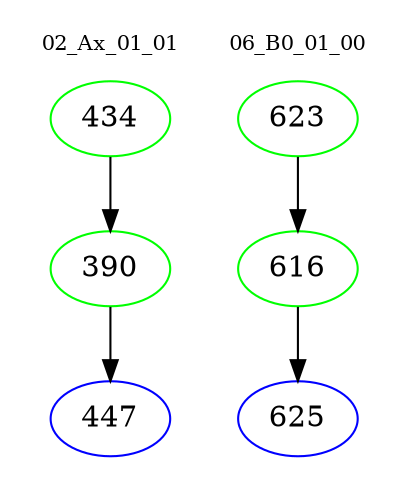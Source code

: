 digraph{
subgraph cluster_0 {
color = white
label = "02_Ax_01_01";
fontsize=10;
T0_434 [label="434", color="green"]
T0_434 -> T0_390 [color="black"]
T0_390 [label="390", color="green"]
T0_390 -> T0_447 [color="black"]
T0_447 [label="447", color="blue"]
}
subgraph cluster_1 {
color = white
label = "06_B0_01_00";
fontsize=10;
T1_623 [label="623", color="green"]
T1_623 -> T1_616 [color="black"]
T1_616 [label="616", color="green"]
T1_616 -> T1_625 [color="black"]
T1_625 [label="625", color="blue"]
}
}
